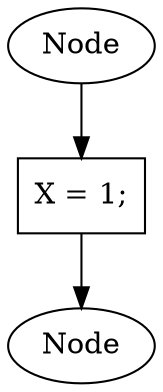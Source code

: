 digraph AST {
0 [label="Node"]
1 [label="X = 1;",shape=box]
0 -> 1
2 [label="Node"]
1 -> 2
}
